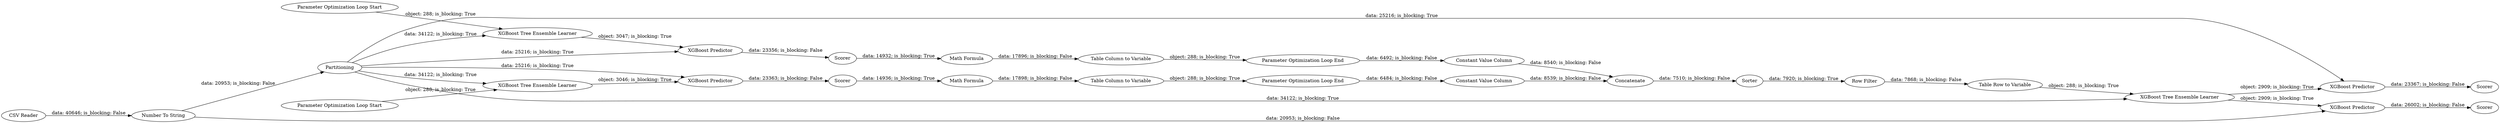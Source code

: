 digraph {
	"-4421624588299669277_4" [label=Partitioning]
	"-4421624588299669277_48" [label="XGBoost Tree Ensemble Learner"]
	"-4421624588299669277_29" [label="Parameter Optimization Loop End"]
	"-4421624588299669277_43" [label="Constant Value Column"]
	"-4421624588299669277_51" [label="Table Row to Variable"]
	"-4421624588299669277_39" [label="Math Formula"]
	"-4421624588299669277_40" [label="Table Column to Variable"]
	"-4421624588299669277_33" [label="Table Column to Variable"]
	"-4421624588299669277_42" [label="Constant Value Column"]
	"-4421624588299669277_50" [label=Scorer]
	"-4421624588299669277_49" [label="XGBoost Predictor"]
	"-4421624588299669277_28" [label="Parameter Optimization Loop Start"]
	"-4421624588299669277_44" [label=Sorter]
	"-4421624588299669277_30" [label="Math Formula"]
	"-4421624588299669277_34" [label="XGBoost Tree Ensemble Learner"]
	"-4421624588299669277_1" [label="CSV Reader"]
	"-4421624588299669277_38" [label="Parameter Optimization Loop End"]
	"-4421624588299669277_53" [label=Scorer]
	"-4421624588299669277_36" [label=Scorer]
	"-4421624588299669277_52" [label="XGBoost Predictor"]
	"-4421624588299669277_10" [label="Number To String"]
	"-4421624588299669277_16" [label=Scorer]
	"-4421624588299669277_47" [label="Row Filter"]
	"-4421624588299669277_37" [label="Parameter Optimization Loop Start"]
	"-4421624588299669277_41" [label=Concatenate]
	"-4421624588299669277_13" [label="XGBoost Predictor"]
	"-4421624588299669277_35" [label="XGBoost Predictor"]
	"-4421624588299669277_12" [label="XGBoost Tree Ensemble Learner"]
	"-4421624588299669277_4" -> "-4421624588299669277_48" [label="data: 34122; is_blocking: True"]
	"-4421624588299669277_42" -> "-4421624588299669277_41" [label="data: 8539; is_blocking: False"]
	"-4421624588299669277_1" -> "-4421624588299669277_10" [label="data: 40646; is_blocking: False"]
	"-4421624588299669277_37" -> "-4421624588299669277_34" [label="object: 288; is_blocking: True"]
	"-4421624588299669277_51" -> "-4421624588299669277_48" [label="object: 288; is_blocking: True"]
	"-4421624588299669277_4" -> "-4421624588299669277_49" [label="data: 25216; is_blocking: True"]
	"-4421624588299669277_13" -> "-4421624588299669277_16" [label="data: 23363; is_blocking: False"]
	"-4421624588299669277_35" -> "-4421624588299669277_36" [label="data: 23356; is_blocking: False"]
	"-4421624588299669277_34" -> "-4421624588299669277_35" [label="object: 3047; is_blocking: True"]
	"-4421624588299669277_39" -> "-4421624588299669277_40" [label="data: 17896; is_blocking: False"]
	"-4421624588299669277_52" -> "-4421624588299669277_53" [label="data: 26002; is_blocking: False"]
	"-4421624588299669277_48" -> "-4421624588299669277_49" [label="object: 2909; is_blocking: True"]
	"-4421624588299669277_28" -> "-4421624588299669277_12" [label="object: 288; is_blocking: True"]
	"-4421624588299669277_16" -> "-4421624588299669277_30" [label="data: 14936; is_blocking: True"]
	"-4421624588299669277_4" -> "-4421624588299669277_12" [label="data: 34122; is_blocking: True"]
	"-4421624588299669277_41" -> "-4421624588299669277_44" [label="data: 7510; is_blocking: False"]
	"-4421624588299669277_33" -> "-4421624588299669277_29" [label="object: 288; is_blocking: True"]
	"-4421624588299669277_30" -> "-4421624588299669277_33" [label="data: 17898; is_blocking: False"]
	"-4421624588299669277_36" -> "-4421624588299669277_39" [label="data: 14932; is_blocking: True"]
	"-4421624588299669277_38" -> "-4421624588299669277_43" [label="data: 6492; is_blocking: False"]
	"-4421624588299669277_40" -> "-4421624588299669277_38" [label="object: 288; is_blocking: True"]
	"-4421624588299669277_10" -> "-4421624588299669277_52" [label="data: 20953; is_blocking: False"]
	"-4421624588299669277_4" -> "-4421624588299669277_34" [label="data: 34122; is_blocking: True"]
	"-4421624588299669277_12" -> "-4421624588299669277_13" [label="object: 3046; is_blocking: True"]
	"-4421624588299669277_10" -> "-4421624588299669277_4" [label="data: 20953; is_blocking: False"]
	"-4421624588299669277_4" -> "-4421624588299669277_35" [label="data: 25216; is_blocking: True"]
	"-4421624588299669277_44" -> "-4421624588299669277_47" [label="data: 7920; is_blocking: True"]
	"-4421624588299669277_49" -> "-4421624588299669277_50" [label="data: 23367; is_blocking: False"]
	"-4421624588299669277_4" -> "-4421624588299669277_13" [label="data: 25216; is_blocking: True"]
	"-4421624588299669277_47" -> "-4421624588299669277_51" [label="data: 7868; is_blocking: False"]
	"-4421624588299669277_48" -> "-4421624588299669277_52" [label="object: 2909; is_blocking: True"]
	"-4421624588299669277_29" -> "-4421624588299669277_42" [label="data: 6484; is_blocking: False"]
	"-4421624588299669277_43" -> "-4421624588299669277_41" [label="data: 8540; is_blocking: False"]
	rankdir=LR
}
